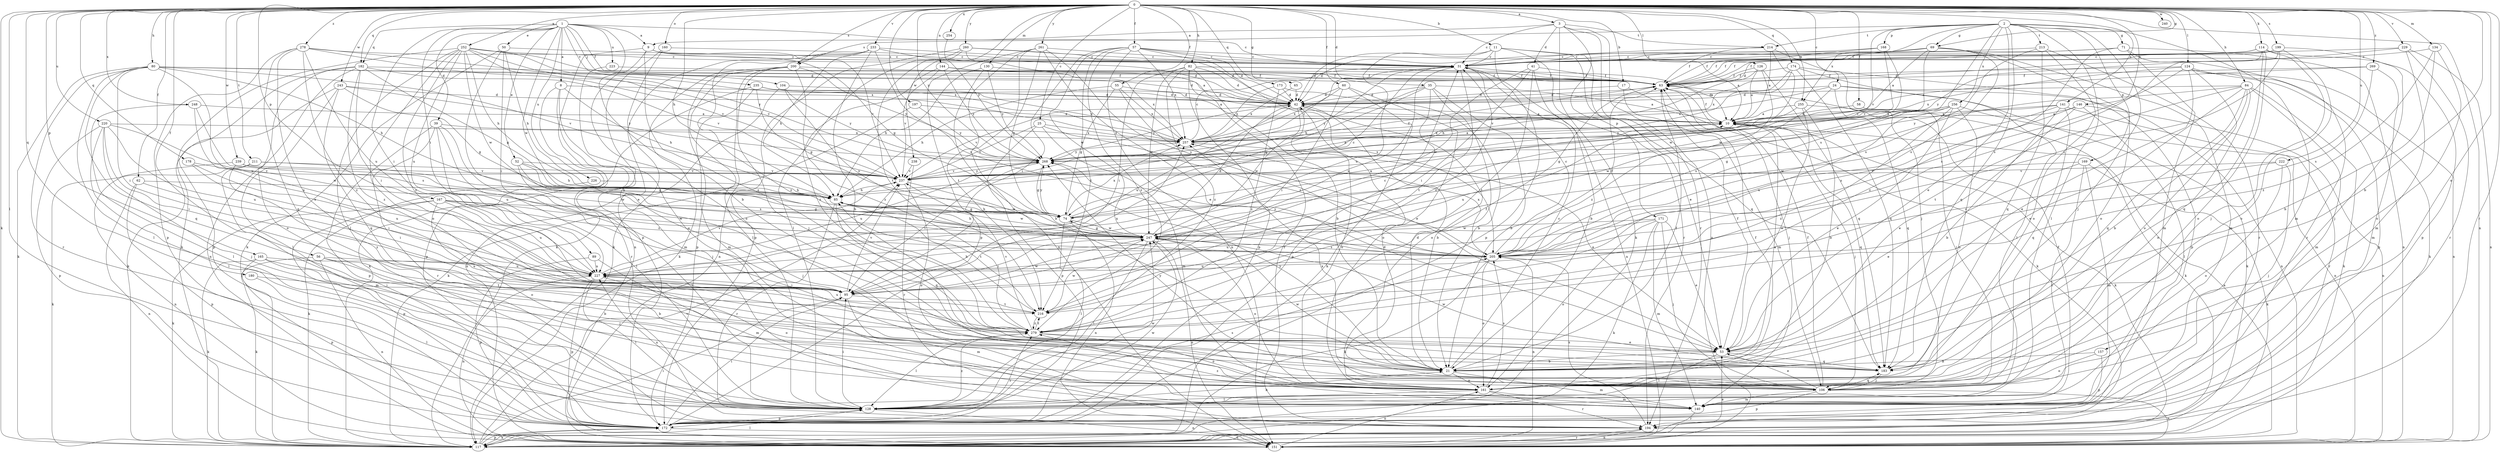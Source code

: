 strict digraph  {
0;
1;
2;
3;
8;
9;
10;
11;
17;
21;
24;
25;
31;
35;
39;
41;
42;
50;
52;
53;
55;
56;
57;
58;
60;
62;
63;
65;
69;
71;
74;
80;
82;
84;
85;
89;
95;
104;
106;
114;
117;
124;
126;
128;
130;
134;
140;
141;
144;
146;
151;
157;
160;
161;
165;
167;
168;
169;
171;
172;
173;
174;
178;
180;
182;
183;
194;
197;
199;
200;
205;
211;
213;
214;
216;
220;
222;
223;
226;
227;
229;
233;
235;
237;
238;
239;
240;
243;
247;
248;
252;
254;
255;
256;
257;
260;
261;
268;
269;
278;
279;
0 -> 3  [label=a];
0 -> 11  [label=b];
0 -> 17  [label=b];
0 -> 21  [label=b];
0 -> 24  [label=c];
0 -> 25  [label=c];
0 -> 35  [label=d];
0 -> 55  [label=f];
0 -> 56  [label=f];
0 -> 57  [label=f];
0 -> 58  [label=f];
0 -> 60  [label=f];
0 -> 62  [label=f];
0 -> 65  [label=g];
0 -> 69  [label=g];
0 -> 80  [label=h];
0 -> 82  [label=h];
0 -> 84  [label=h];
0 -> 85  [label=h];
0 -> 114  [label=k];
0 -> 117  [label=k];
0 -> 124  [label=l];
0 -> 126  [label=l];
0 -> 128  [label=l];
0 -> 130  [label=m];
0 -> 134  [label=m];
0 -> 141  [label=n];
0 -> 144  [label=n];
0 -> 146  [label=n];
0 -> 151  [label=n];
0 -> 157  [label=o];
0 -> 160  [label=o];
0 -> 165  [label=p];
0 -> 167  [label=p];
0 -> 173  [label=q];
0 -> 174  [label=q];
0 -> 178  [label=q];
0 -> 180  [label=q];
0 -> 182  [label=q];
0 -> 194  [label=r];
0 -> 197  [label=s];
0 -> 199  [label=s];
0 -> 200  [label=s];
0 -> 211  [label=t];
0 -> 220  [label=u];
0 -> 222  [label=u];
0 -> 229  [label=v];
0 -> 233  [label=v];
0 -> 238  [label=w];
0 -> 239  [label=w];
0 -> 240  [label=w];
0 -> 243  [label=w];
0 -> 248  [label=x];
0 -> 252  [label=x];
0 -> 254  [label=x];
0 -> 255  [label=x];
0 -> 260  [label=y];
0 -> 261  [label=y];
0 -> 268  [label=y];
0 -> 269  [label=z];
0 -> 278  [label=z];
1 -> 8  [label=a];
1 -> 9  [label=a];
1 -> 21  [label=b];
1 -> 31  [label=c];
1 -> 39  [label=d];
1 -> 50  [label=e];
1 -> 52  [label=e];
1 -> 63  [label=f];
1 -> 89  [label=i];
1 -> 95  [label=i];
1 -> 104  [label=j];
1 -> 182  [label=q];
1 -> 223  [label=u];
1 -> 226  [label=u];
1 -> 235  [label=v];
1 -> 247  [label=w];
2 -> 53  [label=e];
2 -> 69  [label=g];
2 -> 71  [label=g];
2 -> 106  [label=j];
2 -> 128  [label=l];
2 -> 140  [label=m];
2 -> 168  [label=p];
2 -> 169  [label=p];
2 -> 183  [label=q];
2 -> 200  [label=s];
2 -> 205  [label=s];
2 -> 213  [label=t];
2 -> 214  [label=t];
2 -> 237  [label=v];
2 -> 255  [label=x];
2 -> 256  [label=x];
3 -> 9  [label=a];
3 -> 31  [label=c];
3 -> 41  [label=d];
3 -> 117  [label=k];
3 -> 151  [label=n];
3 -> 171  [label=p];
3 -> 194  [label=r];
3 -> 214  [label=t];
8 -> 42  [label=d];
8 -> 85  [label=h];
8 -> 140  [label=m];
8 -> 172  [label=p];
8 -> 194  [label=r];
9 -> 31  [label=c];
9 -> 74  [label=g];
9 -> 117  [label=k];
9 -> 161  [label=o];
9 -> 237  [label=v];
9 -> 279  [label=z];
10 -> 63  [label=f];
10 -> 106  [label=j];
10 -> 117  [label=k];
10 -> 183  [label=q];
10 -> 227  [label=u];
10 -> 257  [label=x];
11 -> 31  [label=c];
11 -> 42  [label=d];
11 -> 53  [label=e];
11 -> 172  [label=p];
11 -> 183  [label=q];
11 -> 194  [label=r];
11 -> 227  [label=u];
17 -> 42  [label=d];
17 -> 117  [label=k];
17 -> 140  [label=m];
21 -> 10  [label=a];
21 -> 31  [label=c];
21 -> 42  [label=d];
21 -> 63  [label=f];
21 -> 140  [label=m];
21 -> 161  [label=o];
21 -> 247  [label=w];
21 -> 268  [label=y];
24 -> 42  [label=d];
24 -> 117  [label=k];
24 -> 151  [label=n];
24 -> 183  [label=q];
24 -> 205  [label=s];
24 -> 257  [label=x];
25 -> 140  [label=m];
25 -> 172  [label=p];
25 -> 205  [label=s];
25 -> 237  [label=v];
25 -> 257  [label=x];
31 -> 63  [label=f];
31 -> 85  [label=h];
31 -> 151  [label=n];
31 -> 216  [label=t];
31 -> 227  [label=u];
35 -> 10  [label=a];
35 -> 21  [label=b];
35 -> 42  [label=d];
35 -> 74  [label=g];
35 -> 161  [label=o];
35 -> 172  [label=p];
35 -> 268  [label=y];
39 -> 106  [label=j];
39 -> 128  [label=l];
39 -> 172  [label=p];
39 -> 194  [label=r];
39 -> 227  [label=u];
39 -> 257  [label=x];
41 -> 21  [label=b];
41 -> 63  [label=f];
41 -> 95  [label=i];
41 -> 216  [label=t];
41 -> 247  [label=w];
42 -> 10  [label=a];
42 -> 21  [label=b];
42 -> 161  [label=o];
42 -> 227  [label=u];
42 -> 237  [label=v];
42 -> 247  [label=w];
42 -> 268  [label=y];
50 -> 31  [label=c];
50 -> 53  [label=e];
50 -> 85  [label=h];
50 -> 95  [label=i];
50 -> 117  [label=k];
52 -> 85  [label=h];
52 -> 106  [label=j];
52 -> 128  [label=l];
52 -> 205  [label=s];
52 -> 237  [label=v];
53 -> 21  [label=b];
53 -> 63  [label=f];
53 -> 128  [label=l];
53 -> 183  [label=q];
55 -> 42  [label=d];
55 -> 53  [label=e];
55 -> 74  [label=g];
55 -> 85  [label=h];
55 -> 257  [label=x];
56 -> 21  [label=b];
56 -> 117  [label=k];
56 -> 151  [label=n];
56 -> 216  [label=t];
56 -> 227  [label=u];
57 -> 10  [label=a];
57 -> 31  [label=c];
57 -> 42  [label=d];
57 -> 95  [label=i];
57 -> 151  [label=n];
57 -> 205  [label=s];
57 -> 216  [label=t];
57 -> 247  [label=w];
57 -> 257  [label=x];
57 -> 279  [label=z];
58 -> 10  [label=a];
58 -> 106  [label=j];
60 -> 42  [label=d];
60 -> 95  [label=i];
60 -> 117  [label=k];
60 -> 161  [label=o];
60 -> 257  [label=x];
62 -> 85  [label=h];
62 -> 95  [label=i];
62 -> 151  [label=n];
62 -> 172  [label=p];
63 -> 42  [label=d];
63 -> 106  [label=j];
65 -> 42  [label=d];
65 -> 257  [label=x];
69 -> 10  [label=a];
69 -> 31  [label=c];
69 -> 42  [label=d];
69 -> 63  [label=f];
69 -> 140  [label=m];
69 -> 161  [label=o];
69 -> 205  [label=s];
69 -> 237  [label=v];
71 -> 31  [label=c];
71 -> 63  [label=f];
71 -> 140  [label=m];
71 -> 151  [label=n];
71 -> 194  [label=r];
71 -> 279  [label=z];
74 -> 10  [label=a];
74 -> 31  [label=c];
74 -> 85  [label=h];
74 -> 128  [label=l];
74 -> 151  [label=n];
74 -> 247  [label=w];
74 -> 257  [label=x];
74 -> 268  [label=y];
80 -> 42  [label=d];
80 -> 63  [label=f];
80 -> 85  [label=h];
80 -> 95  [label=i];
80 -> 117  [label=k];
80 -> 128  [label=l];
80 -> 183  [label=q];
80 -> 194  [label=r];
80 -> 227  [label=u];
80 -> 237  [label=v];
82 -> 10  [label=a];
82 -> 21  [label=b];
82 -> 42  [label=d];
82 -> 63  [label=f];
82 -> 95  [label=i];
82 -> 172  [label=p];
82 -> 194  [label=r];
82 -> 247  [label=w];
82 -> 279  [label=z];
84 -> 21  [label=b];
84 -> 42  [label=d];
84 -> 53  [label=e];
84 -> 117  [label=k];
84 -> 140  [label=m];
84 -> 161  [label=o];
84 -> 183  [label=q];
84 -> 216  [label=t];
84 -> 268  [label=y];
85 -> 74  [label=g];
85 -> 183  [label=q];
85 -> 194  [label=r];
85 -> 216  [label=t];
85 -> 247  [label=w];
89 -> 140  [label=m];
89 -> 172  [label=p];
89 -> 227  [label=u];
95 -> 31  [label=c];
95 -> 140  [label=m];
95 -> 216  [label=t];
95 -> 237  [label=v];
95 -> 247  [label=w];
95 -> 257  [label=x];
104 -> 42  [label=d];
104 -> 151  [label=n];
104 -> 205  [label=s];
104 -> 268  [label=y];
106 -> 42  [label=d];
106 -> 53  [label=e];
106 -> 63  [label=f];
106 -> 140  [label=m];
106 -> 151  [label=n];
106 -> 172  [label=p];
106 -> 183  [label=q];
106 -> 257  [label=x];
106 -> 268  [label=y];
114 -> 31  [label=c];
114 -> 42  [label=d];
114 -> 63  [label=f];
114 -> 106  [label=j];
114 -> 161  [label=o];
114 -> 172  [label=p];
114 -> 183  [label=q];
114 -> 205  [label=s];
117 -> 53  [label=e];
117 -> 95  [label=i];
117 -> 128  [label=l];
117 -> 172  [label=p];
117 -> 237  [label=v];
124 -> 53  [label=e];
124 -> 63  [label=f];
124 -> 117  [label=k];
124 -> 151  [label=n];
124 -> 161  [label=o];
124 -> 172  [label=p];
124 -> 205  [label=s];
124 -> 257  [label=x];
126 -> 10  [label=a];
126 -> 63  [label=f];
126 -> 183  [label=q];
126 -> 237  [label=v];
126 -> 279  [label=z];
128 -> 21  [label=b];
128 -> 95  [label=i];
128 -> 151  [label=n];
128 -> 172  [label=p];
128 -> 205  [label=s];
128 -> 227  [label=u];
128 -> 247  [label=w];
128 -> 279  [label=z];
130 -> 21  [label=b];
130 -> 63  [label=f];
130 -> 85  [label=h];
130 -> 268  [label=y];
134 -> 21  [label=b];
134 -> 31  [label=c];
134 -> 161  [label=o];
134 -> 279  [label=z];
140 -> 63  [label=f];
140 -> 194  [label=r];
140 -> 279  [label=z];
141 -> 10  [label=a];
141 -> 21  [label=b];
141 -> 74  [label=g];
141 -> 183  [label=q];
141 -> 194  [label=r];
141 -> 247  [label=w];
144 -> 63  [label=f];
144 -> 237  [label=v];
144 -> 257  [label=x];
144 -> 268  [label=y];
144 -> 279  [label=z];
146 -> 10  [label=a];
146 -> 53  [label=e];
146 -> 128  [label=l];
146 -> 151  [label=n];
146 -> 205  [label=s];
151 -> 10  [label=a];
151 -> 161  [label=o];
151 -> 194  [label=r];
157 -> 21  [label=b];
157 -> 161  [label=o];
157 -> 172  [label=p];
160 -> 31  [label=c];
160 -> 151  [label=n];
160 -> 172  [label=p];
161 -> 63  [label=f];
161 -> 128  [label=l];
161 -> 140  [label=m];
161 -> 194  [label=r];
161 -> 205  [label=s];
165 -> 21  [label=b];
165 -> 106  [label=j];
165 -> 117  [label=k];
165 -> 172  [label=p];
165 -> 227  [label=u];
167 -> 74  [label=g];
167 -> 117  [label=k];
167 -> 161  [label=o];
167 -> 172  [label=p];
167 -> 205  [label=s];
167 -> 227  [label=u];
167 -> 247  [label=w];
168 -> 31  [label=c];
168 -> 63  [label=f];
168 -> 237  [label=v];
168 -> 247  [label=w];
169 -> 53  [label=e];
169 -> 117  [label=k];
169 -> 128  [label=l];
169 -> 140  [label=m];
169 -> 237  [label=v];
171 -> 53  [label=e];
171 -> 106  [label=j];
171 -> 117  [label=k];
171 -> 140  [label=m];
171 -> 161  [label=o];
171 -> 227  [label=u];
171 -> 247  [label=w];
172 -> 95  [label=i];
172 -> 117  [label=k];
172 -> 151  [label=n];
172 -> 247  [label=w];
172 -> 279  [label=z];
173 -> 21  [label=b];
173 -> 42  [label=d];
173 -> 257  [label=x];
173 -> 279  [label=z];
174 -> 63  [label=f];
174 -> 85  [label=h];
174 -> 128  [label=l];
174 -> 172  [label=p];
174 -> 183  [label=q];
174 -> 257  [label=x];
178 -> 95  [label=i];
178 -> 227  [label=u];
178 -> 237  [label=v];
180 -> 95  [label=i];
180 -> 128  [label=l];
182 -> 63  [label=f];
182 -> 74  [label=g];
182 -> 95  [label=i];
182 -> 151  [label=n];
182 -> 161  [label=o];
182 -> 172  [label=p];
182 -> 237  [label=v];
182 -> 279  [label=z];
183 -> 106  [label=j];
183 -> 247  [label=w];
194 -> 151  [label=n];
194 -> 205  [label=s];
197 -> 10  [label=a];
197 -> 117  [label=k];
197 -> 268  [label=y];
199 -> 31  [label=c];
199 -> 42  [label=d];
199 -> 63  [label=f];
199 -> 106  [label=j];
199 -> 161  [label=o];
199 -> 205  [label=s];
200 -> 63  [label=f];
200 -> 106  [label=j];
200 -> 117  [label=k];
200 -> 128  [label=l];
200 -> 151  [label=n];
200 -> 172  [label=p];
200 -> 268  [label=y];
200 -> 279  [label=z];
205 -> 31  [label=c];
205 -> 63  [label=f];
205 -> 117  [label=k];
205 -> 151  [label=n];
205 -> 161  [label=o];
205 -> 227  [label=u];
205 -> 257  [label=x];
205 -> 268  [label=y];
211 -> 74  [label=g];
211 -> 117  [label=k];
211 -> 140  [label=m];
211 -> 237  [label=v];
213 -> 31  [label=c];
213 -> 161  [label=o];
213 -> 183  [label=q];
213 -> 194  [label=r];
213 -> 205  [label=s];
214 -> 10  [label=a];
214 -> 31  [label=c];
214 -> 63  [label=f];
214 -> 106  [label=j];
214 -> 247  [label=w];
216 -> 31  [label=c];
216 -> 85  [label=h];
216 -> 227  [label=u];
216 -> 247  [label=w];
216 -> 279  [label=z];
220 -> 95  [label=i];
220 -> 106  [label=j];
220 -> 128  [label=l];
220 -> 172  [label=p];
220 -> 227  [label=u];
220 -> 247  [label=w];
220 -> 257  [label=x];
222 -> 106  [label=j];
222 -> 161  [label=o];
222 -> 205  [label=s];
222 -> 237  [label=v];
223 -> 63  [label=f];
223 -> 161  [label=o];
226 -> 85  [label=h];
226 -> 117  [label=k];
227 -> 95  [label=i];
227 -> 128  [label=l];
227 -> 151  [label=n];
227 -> 161  [label=o];
227 -> 172  [label=p];
227 -> 237  [label=v];
229 -> 31  [label=c];
229 -> 140  [label=m];
229 -> 151  [label=n];
229 -> 194  [label=r];
229 -> 268  [label=y];
233 -> 21  [label=b];
233 -> 31  [label=c];
233 -> 42  [label=d];
233 -> 85  [label=h];
233 -> 117  [label=k];
233 -> 205  [label=s];
233 -> 279  [label=z];
235 -> 10  [label=a];
235 -> 42  [label=d];
235 -> 74  [label=g];
235 -> 117  [label=k];
235 -> 140  [label=m];
235 -> 257  [label=x];
237 -> 85  [label=h];
237 -> 161  [label=o];
237 -> 247  [label=w];
237 -> 268  [label=y];
238 -> 194  [label=r];
238 -> 237  [label=v];
239 -> 151  [label=n];
239 -> 237  [label=v];
239 -> 247  [label=w];
239 -> 279  [label=z];
243 -> 42  [label=d];
243 -> 74  [label=g];
243 -> 117  [label=k];
243 -> 128  [label=l];
243 -> 183  [label=q];
243 -> 268  [label=y];
247 -> 42  [label=d];
247 -> 74  [label=g];
247 -> 85  [label=h];
247 -> 95  [label=i];
247 -> 128  [label=l];
247 -> 151  [label=n];
247 -> 161  [label=o];
247 -> 205  [label=s];
248 -> 10  [label=a];
248 -> 128  [label=l];
248 -> 205  [label=s];
248 -> 227  [label=u];
252 -> 31  [label=c];
252 -> 42  [label=d];
252 -> 85  [label=h];
252 -> 117  [label=k];
252 -> 128  [label=l];
252 -> 161  [label=o];
252 -> 227  [label=u];
252 -> 237  [label=v];
252 -> 247  [label=w];
252 -> 257  [label=x];
252 -> 268  [label=y];
252 -> 279  [label=z];
254 -> 268  [label=y];
255 -> 10  [label=a];
255 -> 21  [label=b];
255 -> 53  [label=e];
255 -> 117  [label=k];
255 -> 268  [label=y];
256 -> 10  [label=a];
256 -> 53  [label=e];
256 -> 74  [label=g];
256 -> 151  [label=n];
256 -> 161  [label=o];
256 -> 227  [label=u];
256 -> 247  [label=w];
256 -> 279  [label=z];
257 -> 10  [label=a];
257 -> 31  [label=c];
257 -> 53  [label=e];
257 -> 268  [label=y];
260 -> 10  [label=a];
260 -> 31  [label=c];
260 -> 42  [label=d];
260 -> 128  [label=l];
260 -> 172  [label=p];
260 -> 216  [label=t];
261 -> 31  [label=c];
261 -> 53  [label=e];
261 -> 74  [label=g];
261 -> 151  [label=n];
261 -> 172  [label=p];
261 -> 205  [label=s];
261 -> 216  [label=t];
268 -> 10  [label=a];
268 -> 31  [label=c];
268 -> 63  [label=f];
268 -> 74  [label=g];
268 -> 95  [label=i];
268 -> 227  [label=u];
268 -> 237  [label=v];
269 -> 10  [label=a];
269 -> 63  [label=f];
269 -> 140  [label=m];
269 -> 205  [label=s];
278 -> 31  [label=c];
278 -> 53  [label=e];
278 -> 172  [label=p];
278 -> 183  [label=q];
278 -> 227  [label=u];
278 -> 237  [label=v];
278 -> 257  [label=x];
278 -> 279  [label=z];
279 -> 53  [label=e];
279 -> 63  [label=f];
279 -> 128  [label=l];
279 -> 161  [label=o];
279 -> 216  [label=t];
279 -> 237  [label=v];
}
